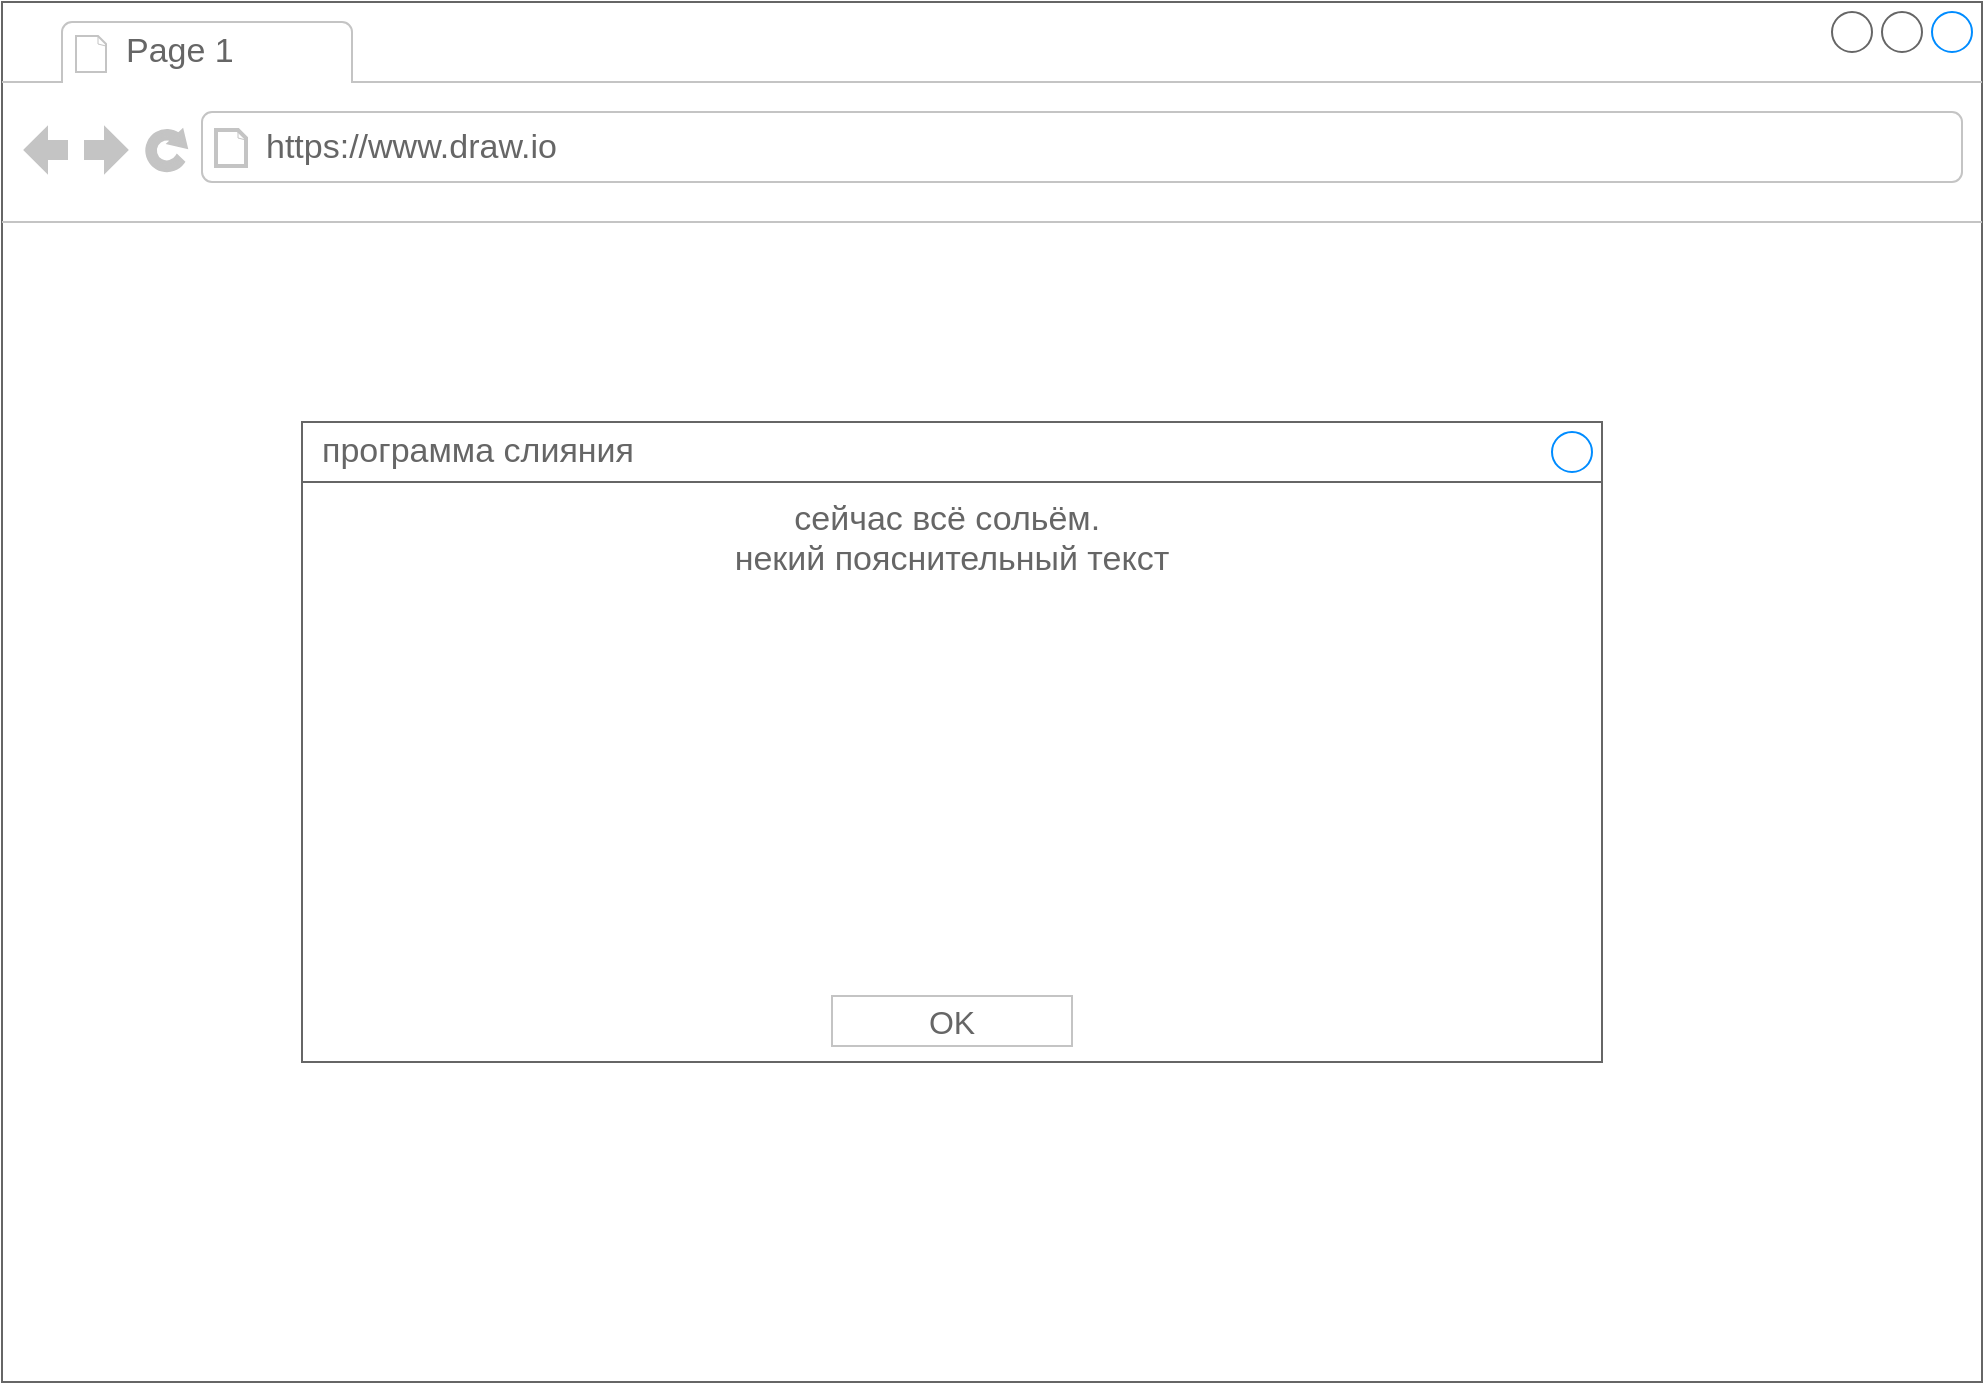 <mxfile version="13.3.9" type="device"><diagram name="Page-1" id="f1b7ffb7-ca1e-a977-7cf5-a751b3c06c05"><mxGraphModel dx="1422" dy="828" grid="1" gridSize="10" guides="1" tooltips="1" connect="1" arrows="1" fold="1" page="1" pageScale="1" pageWidth="1169" pageHeight="827" background="#ffffff" math="0" shadow="0"><root><mxCell id="0"/><mxCell id="1" parent="0"/><mxCell id="F094NRsx4jQXNpIDZ9kY-61" value="" style="strokeWidth=1;shadow=0;dashed=0;align=center;html=1;shape=mxgraph.mockup.containers.browserWindow;rSize=0;strokeColor=#666666;strokeColor2=#008cff;strokeColor3=#c4c4c4;mainText=,;recursiveResize=0;" vertex="1" parent="1"><mxGeometry x="80" y="80" width="990" height="690" as="geometry"/></mxCell><mxCell id="F094NRsx4jQXNpIDZ9kY-62" value="Page 1" style="strokeWidth=1;shadow=0;dashed=0;align=center;html=1;shape=mxgraph.mockup.containers.anchor;fontSize=17;fontColor=#666666;align=left;" vertex="1" parent="F094NRsx4jQXNpIDZ9kY-61"><mxGeometry x="60" y="12" width="110" height="26" as="geometry"/></mxCell><mxCell id="F094NRsx4jQXNpIDZ9kY-63" value="https://www.draw.io" style="strokeWidth=1;shadow=0;dashed=0;align=center;html=1;shape=mxgraph.mockup.containers.anchor;rSize=0;fontSize=17;fontColor=#666666;align=left;" vertex="1" parent="F094NRsx4jQXNpIDZ9kY-61"><mxGeometry x="130" y="60" width="250" height="26" as="geometry"/></mxCell><mxCell id="F094NRsx4jQXNpIDZ9kY-64" value="сейчас всё сольём.&amp;nbsp;&lt;br&gt;некий пояснительный текст" style="strokeWidth=1;shadow=0;dashed=0;align=center;html=1;shape=mxgraph.mockup.containers.rrect;rSize=0;strokeColor=#666666;fontColor=#666666;fontSize=17;verticalAlign=top;whiteSpace=wrap;fillColor=#ffffff;spacingTop=32;" vertex="1" parent="1"><mxGeometry x="230" y="290" width="650" height="320" as="geometry"/></mxCell><mxCell id="F094NRsx4jQXNpIDZ9kY-65" value="программа слияния" style="strokeWidth=1;shadow=0;dashed=0;align=center;html=1;shape=mxgraph.mockup.containers.rrect;rSize=0;fontSize=17;fontColor=#666666;strokeColor=#666666;align=left;spacingLeft=8;fillColor=#ffffff;resizeWidth=1;" vertex="1" parent="F094NRsx4jQXNpIDZ9kY-64"><mxGeometry width="650" height="30" relative="1" as="geometry"/></mxCell><mxCell id="F094NRsx4jQXNpIDZ9kY-66" value="" style="shape=ellipse;strokeColor=#008cff;resizable=0;fillColor=none;html=1;" vertex="1" parent="F094NRsx4jQXNpIDZ9kY-65"><mxGeometry x="1" y="0.5" width="20" height="20" relative="1" as="geometry"><mxPoint x="-25" y="-10" as="offset"/></mxGeometry></mxCell><mxCell id="F094NRsx4jQXNpIDZ9kY-67" value="OK" style="strokeWidth=1;shadow=0;dashed=0;align=center;html=1;shape=mxgraph.mockup.containers.rrect;rSize=0;fontSize=16;fontColor=#666666;strokeColor=#c4c4c4;resizable=0;whiteSpace=wrap;fillColor=#ffffff;" vertex="1" parent="F094NRsx4jQXNpIDZ9kY-64"><mxGeometry x="0.5" y="1" width="120" height="25" relative="1" as="geometry"><mxPoint x="-60" y="-33" as="offset"/></mxGeometry></mxCell></root></mxGraphModel></diagram></mxfile>